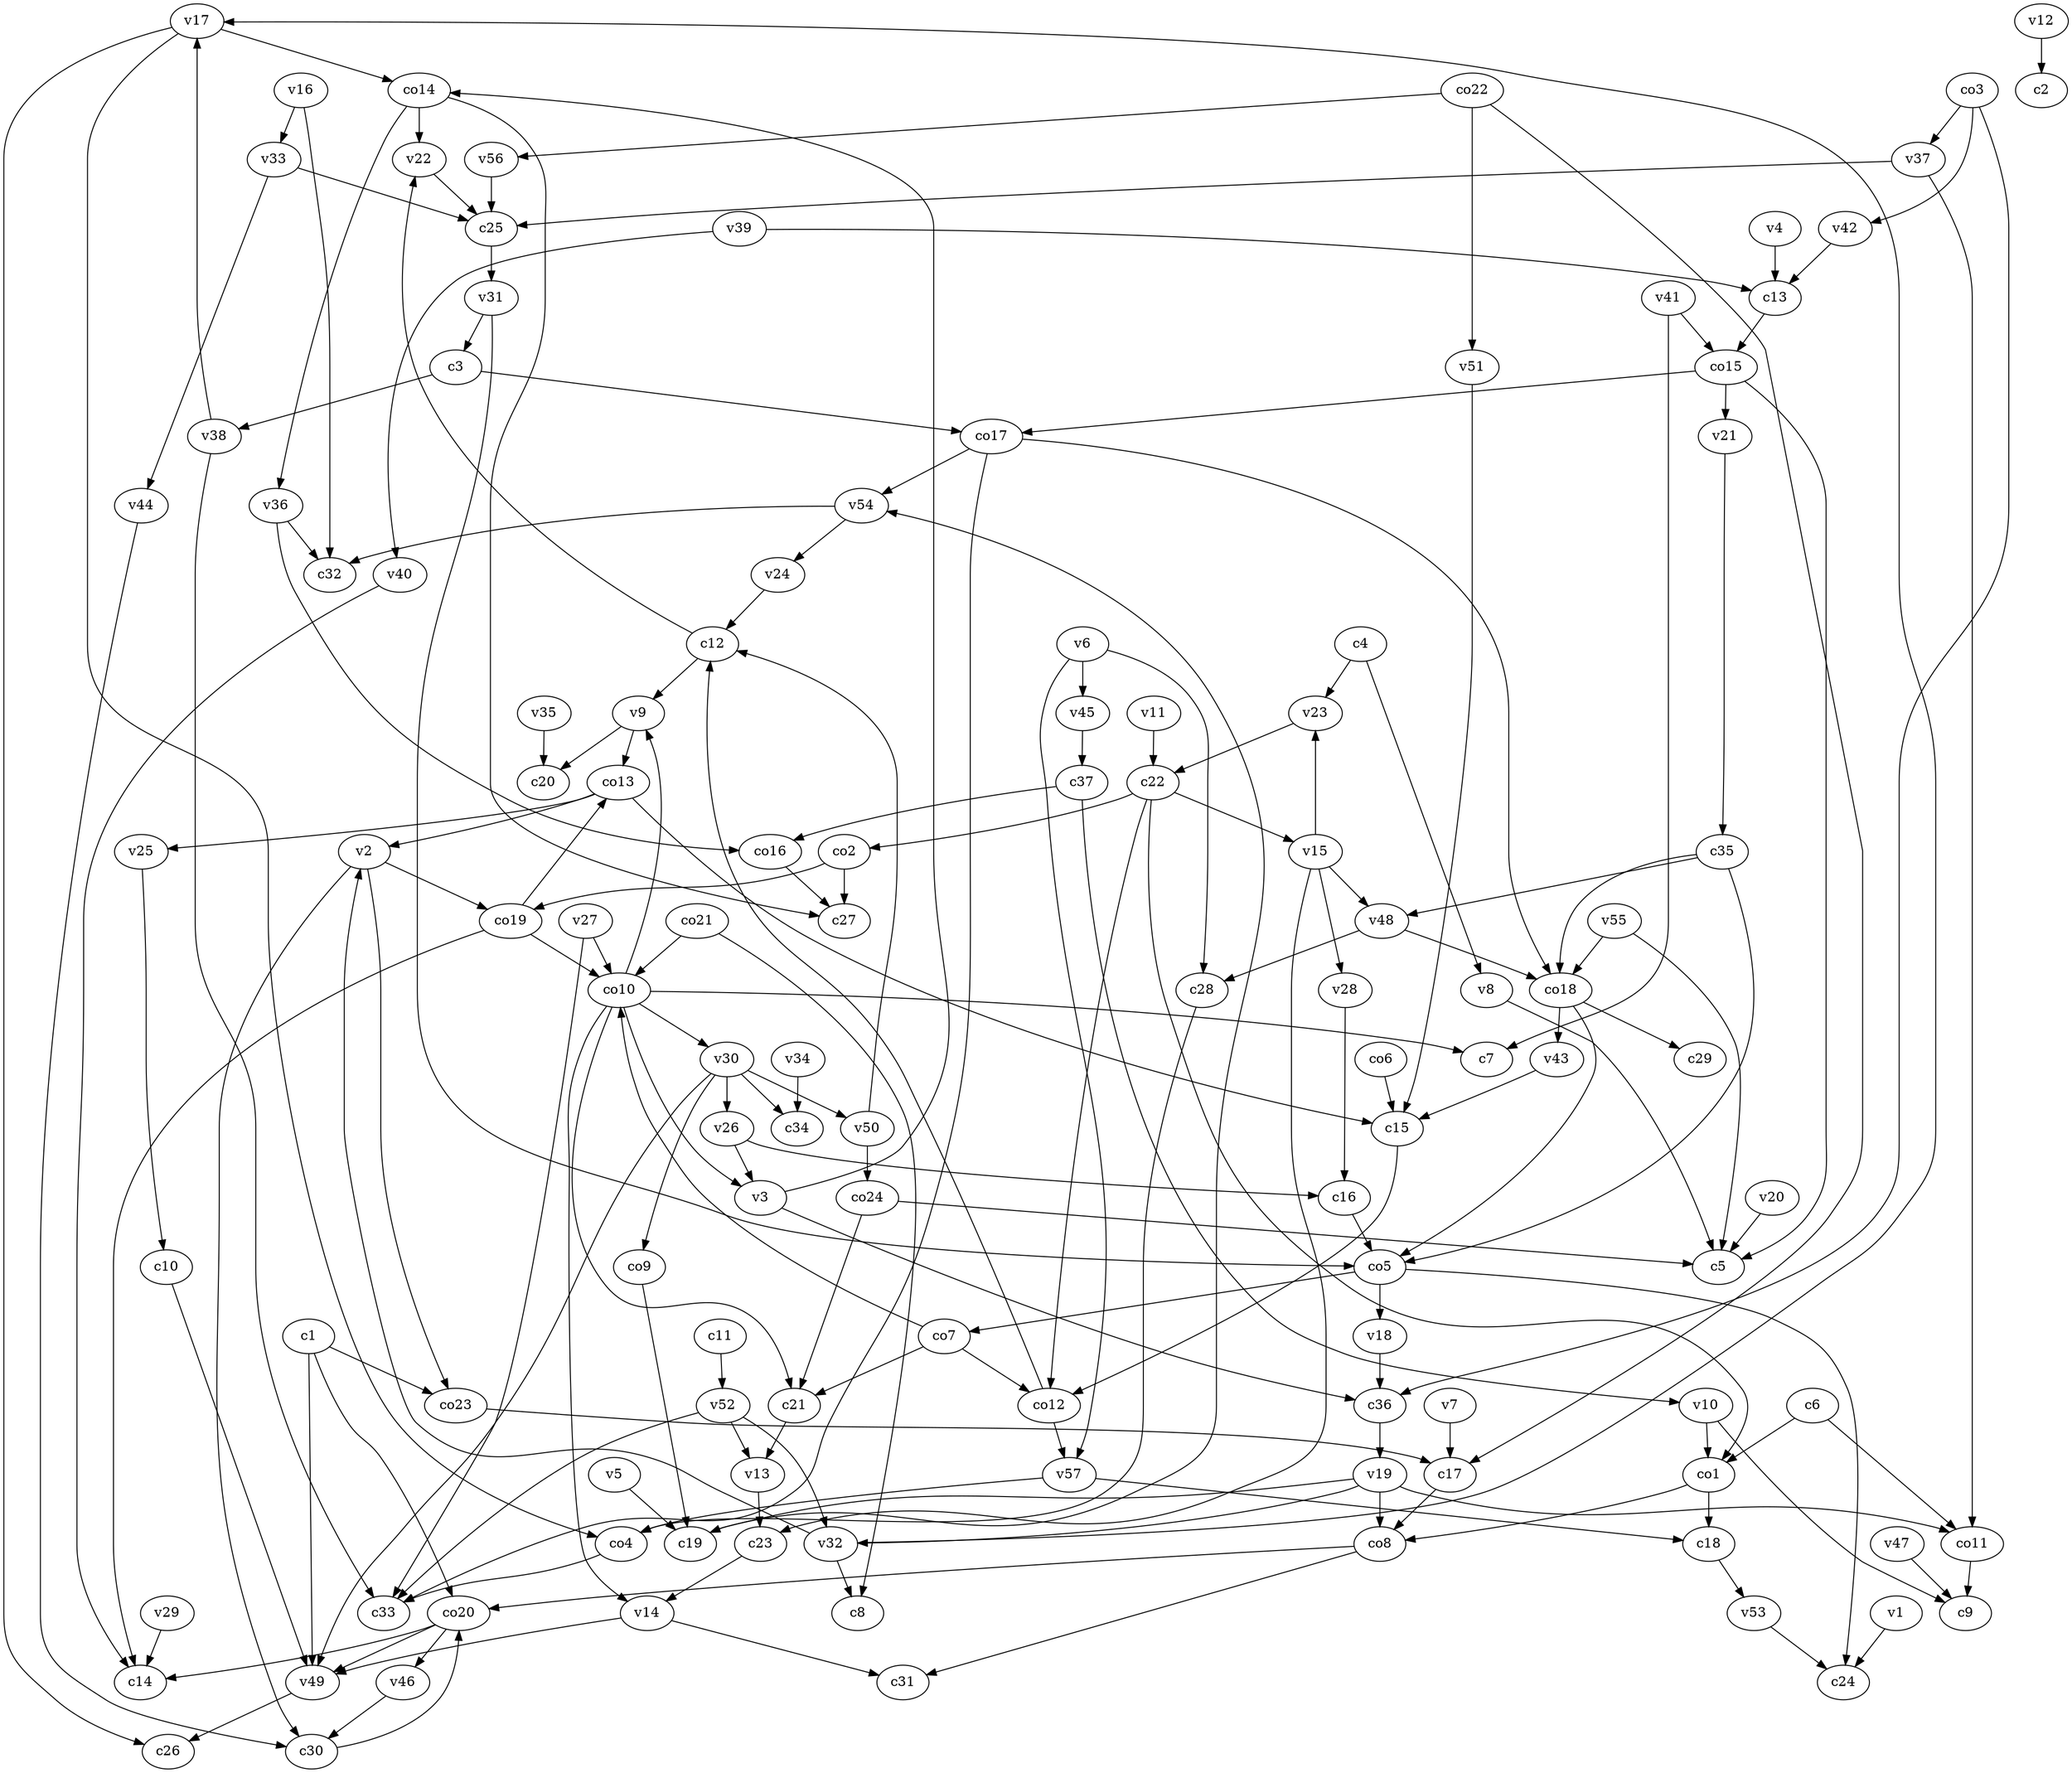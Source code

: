 strict digraph  {
c1;
c2;
c3;
c4;
c5;
c6;
c7;
c8;
c9;
c10;
c11;
c12;
c13;
c14;
c15;
c16;
c17;
c18;
c19;
c20;
c21;
c22;
c23;
c24;
c25;
c26;
c27;
c28;
c29;
c30;
c31;
c32;
c33;
c34;
c35;
c36;
c37;
v1;
v2;
v3;
v4;
v5;
v6;
v7;
v8;
v9;
v10;
v11;
v12;
v13;
v14;
v15;
v16;
v17;
v18;
v19;
v20;
v21;
v22;
v23;
v24;
v25;
v26;
v27;
v28;
v29;
v30;
v31;
v32;
v33;
v34;
v35;
v36;
v37;
v38;
v39;
v40;
v41;
v42;
v43;
v44;
v45;
v46;
v47;
v48;
v49;
v50;
v51;
v52;
v53;
v54;
v55;
v56;
v57;
co1;
co2;
co3;
co4;
co5;
co6;
co7;
co8;
co9;
co10;
co11;
co12;
co13;
co14;
co15;
co16;
co17;
co18;
co19;
co20;
co21;
co22;
co23;
co24;
c1 -> co20  [weight=1];
c1 -> v49  [weight=1];
c1 -> co23  [weight=1];
c3 -> co17  [weight=1];
c3 -> v38  [weight=1];
c4 -> v23  [weight=1];
c4 -> v8  [weight=1];
c6 -> co11  [weight=1];
c6 -> co1  [weight=1];
c10 -> v49  [weight=1];
c11 -> v52  [weight=1];
c12 -> v22  [weight=1];
c12 -> v9  [weight=1];
c13 -> co15  [weight=1];
c15 -> co12  [weight=1];
c16 -> co5  [weight=1];
c17 -> co8  [weight=1];
c18 -> v53  [weight=1];
c19 -> v54  [weight=1];
c21 -> v13  [weight=1];
c22 -> co2  [weight=1];
c22 -> co1  [weight=1];
c22 -> v15  [weight=1];
c22 -> co12  [weight=1];
c23 -> v14  [weight=1];
c25 -> v31  [weight=1];
c28 -> co4  [weight=1];
c30 -> co20  [weight=1];
c35 -> co18  [weight=1];
c35 -> v48  [weight=1];
c35 -> co5  [weight=1];
c36 -> v19  [weight=1];
c37 -> co16  [weight=1];
c37 -> v10  [weight=1];
v1 -> c24  [weight=1];
v2 -> c30  [weight=1];
v2 -> co23  [weight=1];
v2 -> co19  [weight=1];
v3 -> c36  [weight=1];
v3 -> co14  [weight=1];
v4 -> c13  [weight=1];
v5 -> c19  [weight=1];
v6 -> c28  [weight=1];
v6 -> v57  [weight=1];
v6 -> v45  [weight=1];
v7 -> c17  [weight=1];
v8 -> c5  [weight=1];
v9 -> c20  [weight=1];
v9 -> co13  [weight=1];
v10 -> c9  [weight=1];
v10 -> co1  [weight=1];
v11 -> c22  [weight=1];
v12 -> c2  [weight=1];
v13 -> c23  [weight=1];
v14 -> c31  [weight=1];
v14 -> v49  [weight=1];
v15 -> c23  [weight=1];
v15 -> v28  [weight=1];
v15 -> v23  [weight=1];
v15 -> v48  [weight=1];
v16 -> c32  [weight=1];
v16 -> v33  [weight=1];
v17 -> c26  [weight=1];
v17 -> co14  [weight=1];
v17 -> co4  [weight=1];
v18 -> c36  [weight=1];
v19 -> c19  [weight=1];
v19 -> co11  [weight=1];
v19 -> v32  [weight=1];
v19 -> co8  [weight=1];
v20 -> c5  [weight=1];
v21 -> c35  [weight=1];
v22 -> c25  [weight=1];
v23 -> c22  [weight=1];
v24 -> c12  [weight=1];
v25 -> c10  [weight=1];
v26 -> c16  [weight=1];
v26 -> v3  [weight=1];
v27 -> c33  [weight=1];
v27 -> co10  [weight=1];
v28 -> c16  [weight=1];
v29 -> c14  [weight=1];
v30 -> c34  [weight=1];
v30 -> v50  [weight=1];
v30 -> v26  [weight=1];
v30 -> v49  [weight=1];
v30 -> co9  [weight=1];
v31 -> c3  [weight=1];
v31 -> co5  [weight=1];
v32 -> c8  [weight=1];
v32 -> v2  [weight=1];
v32 -> v17  [weight=1];
v33 -> c25  [weight=1];
v33 -> v44  [weight=1];
v34 -> c34  [weight=1];
v35 -> c20  [weight=1];
v36 -> c32  [weight=1];
v36 -> co16  [weight=1];
v37 -> c25  [weight=1];
v37 -> co11  [weight=1];
v38 -> c33  [weight=1];
v38 -> v17  [weight=1];
v39 -> c13  [weight=1];
v39 -> v40  [weight=1];
v40 -> c14  [weight=1];
v41 -> c7  [weight=1];
v41 -> co15  [weight=1];
v42 -> c13  [weight=1];
v43 -> c15  [weight=1];
v44 -> c30  [weight=1];
v45 -> c37  [weight=1];
v46 -> c30  [weight=1];
v47 -> c9  [weight=1];
v48 -> c28  [weight=1];
v48 -> co18  [weight=1];
v49 -> c26  [weight=1];
v50 -> c12  [weight=1];
v50 -> co24  [weight=1];
v51 -> c15  [weight=1];
v52 -> c33  [weight=1];
v52 -> v32  [weight=1];
v52 -> v13  [weight=1];
v53 -> c24  [weight=1];
v54 -> c32  [weight=1];
v54 -> v24  [weight=1];
v55 -> c5  [weight=1];
v55 -> co18  [weight=1];
v56 -> c25  [weight=1];
v57 -> c18  [weight=1];
v57 -> co4  [weight=1];
co1 -> c18  [weight=1];
co1 -> co8  [weight=1];
co2 -> c27  [weight=1];
co2 -> co19  [weight=1];
co3 -> c36  [weight=1];
co3 -> v37  [weight=1];
co3 -> v42  [weight=1];
co4 -> c33  [weight=1];
co5 -> c24  [weight=1];
co5 -> v18  [weight=1];
co5 -> co7  [weight=1];
co6 -> c15  [weight=1];
co7 -> c21  [weight=1];
co7 -> co12  [weight=1];
co7 -> co10  [weight=1];
co8 -> c31  [weight=1];
co8 -> co20  [weight=1];
co9 -> c19  [weight=1];
co10 -> c21  [weight=1];
co10 -> c7  [weight=1];
co10 -> v14  [weight=1];
co10 -> v3  [weight=1];
co10 -> v30  [weight=1];
co10 -> v9  [weight=1];
co11 -> c9  [weight=1];
co12 -> c12  [weight=1];
co12 -> v57  [weight=1];
co13 -> c15  [weight=1];
co13 -> v2  [weight=1];
co13 -> v25  [weight=1];
co14 -> c27  [weight=1];
co14 -> v22  [weight=1];
co14 -> v36  [weight=1];
co15 -> c5  [weight=1];
co15 -> co17  [weight=1];
co15 -> v21  [weight=1];
co16 -> c27  [weight=1];
co17 -> c33  [weight=1];
co17 -> v54  [weight=1];
co17 -> co18  [weight=1];
co18 -> c29  [weight=1];
co18 -> co5  [weight=1];
co18 -> v43  [weight=1];
co19 -> c14  [weight=1];
co19 -> co13  [weight=1];
co19 -> co10  [weight=1];
co20 -> c14  [weight=1];
co20 -> v46  [weight=1];
co20 -> v49  [weight=1];
co21 -> c8  [weight=1];
co21 -> co10  [weight=1];
co22 -> c17  [weight=1];
co22 -> v56  [weight=1];
co22 -> v51  [weight=1];
co23 -> c17  [weight=1];
co24 -> c5  [weight=1];
co24 -> c21  [weight=1];
}
